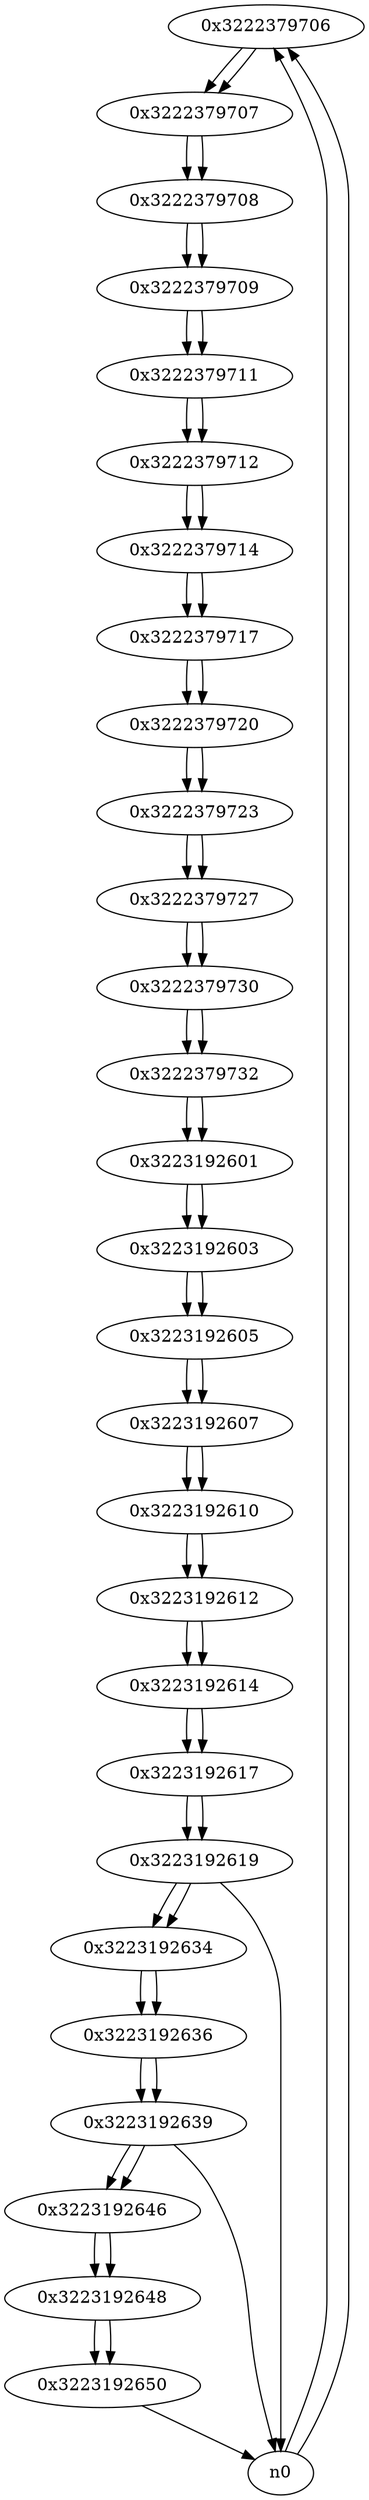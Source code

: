 digraph G{
/* nodes */
  n1 [label="0x3222379706"]
  n2 [label="0x3222379707"]
  n3 [label="0x3222379708"]
  n4 [label="0x3222379709"]
  n5 [label="0x3222379711"]
  n6 [label="0x3222379712"]
  n7 [label="0x3222379714"]
  n8 [label="0x3222379717"]
  n9 [label="0x3222379720"]
  n10 [label="0x3222379723"]
  n11 [label="0x3222379727"]
  n12 [label="0x3222379730"]
  n13 [label="0x3222379732"]
  n14 [label="0x3223192601"]
  n15 [label="0x3223192603"]
  n16 [label="0x3223192605"]
  n17 [label="0x3223192607"]
  n18 [label="0x3223192610"]
  n19 [label="0x3223192612"]
  n20 [label="0x3223192614"]
  n21 [label="0x3223192617"]
  n22 [label="0x3223192619"]
  n23 [label="0x3223192634"]
  n24 [label="0x3223192636"]
  n25 [label="0x3223192639"]
  n26 [label="0x3223192646"]
  n27 [label="0x3223192648"]
  n28 [label="0x3223192650"]
/* edges */
n1 -> n2;
n0 -> n1;
n0 -> n1;
n2 -> n3;
n1 -> n2;
n3 -> n4;
n2 -> n3;
n4 -> n5;
n3 -> n4;
n5 -> n6;
n4 -> n5;
n6 -> n7;
n5 -> n6;
n7 -> n8;
n6 -> n7;
n8 -> n9;
n7 -> n8;
n9 -> n10;
n8 -> n9;
n10 -> n11;
n9 -> n10;
n11 -> n12;
n10 -> n11;
n12 -> n13;
n11 -> n12;
n13 -> n14;
n12 -> n13;
n14 -> n15;
n13 -> n14;
n15 -> n16;
n14 -> n15;
n16 -> n17;
n15 -> n16;
n17 -> n18;
n16 -> n17;
n18 -> n19;
n17 -> n18;
n19 -> n20;
n18 -> n19;
n20 -> n21;
n19 -> n20;
n21 -> n22;
n20 -> n21;
n22 -> n23;
n22 -> n0;
n21 -> n22;
n23 -> n24;
n22 -> n23;
n24 -> n25;
n23 -> n24;
n25 -> n26;
n25 -> n0;
n24 -> n25;
n26 -> n27;
n25 -> n26;
n27 -> n28;
n26 -> n27;
n28 -> n0;
n27 -> n28;
}
